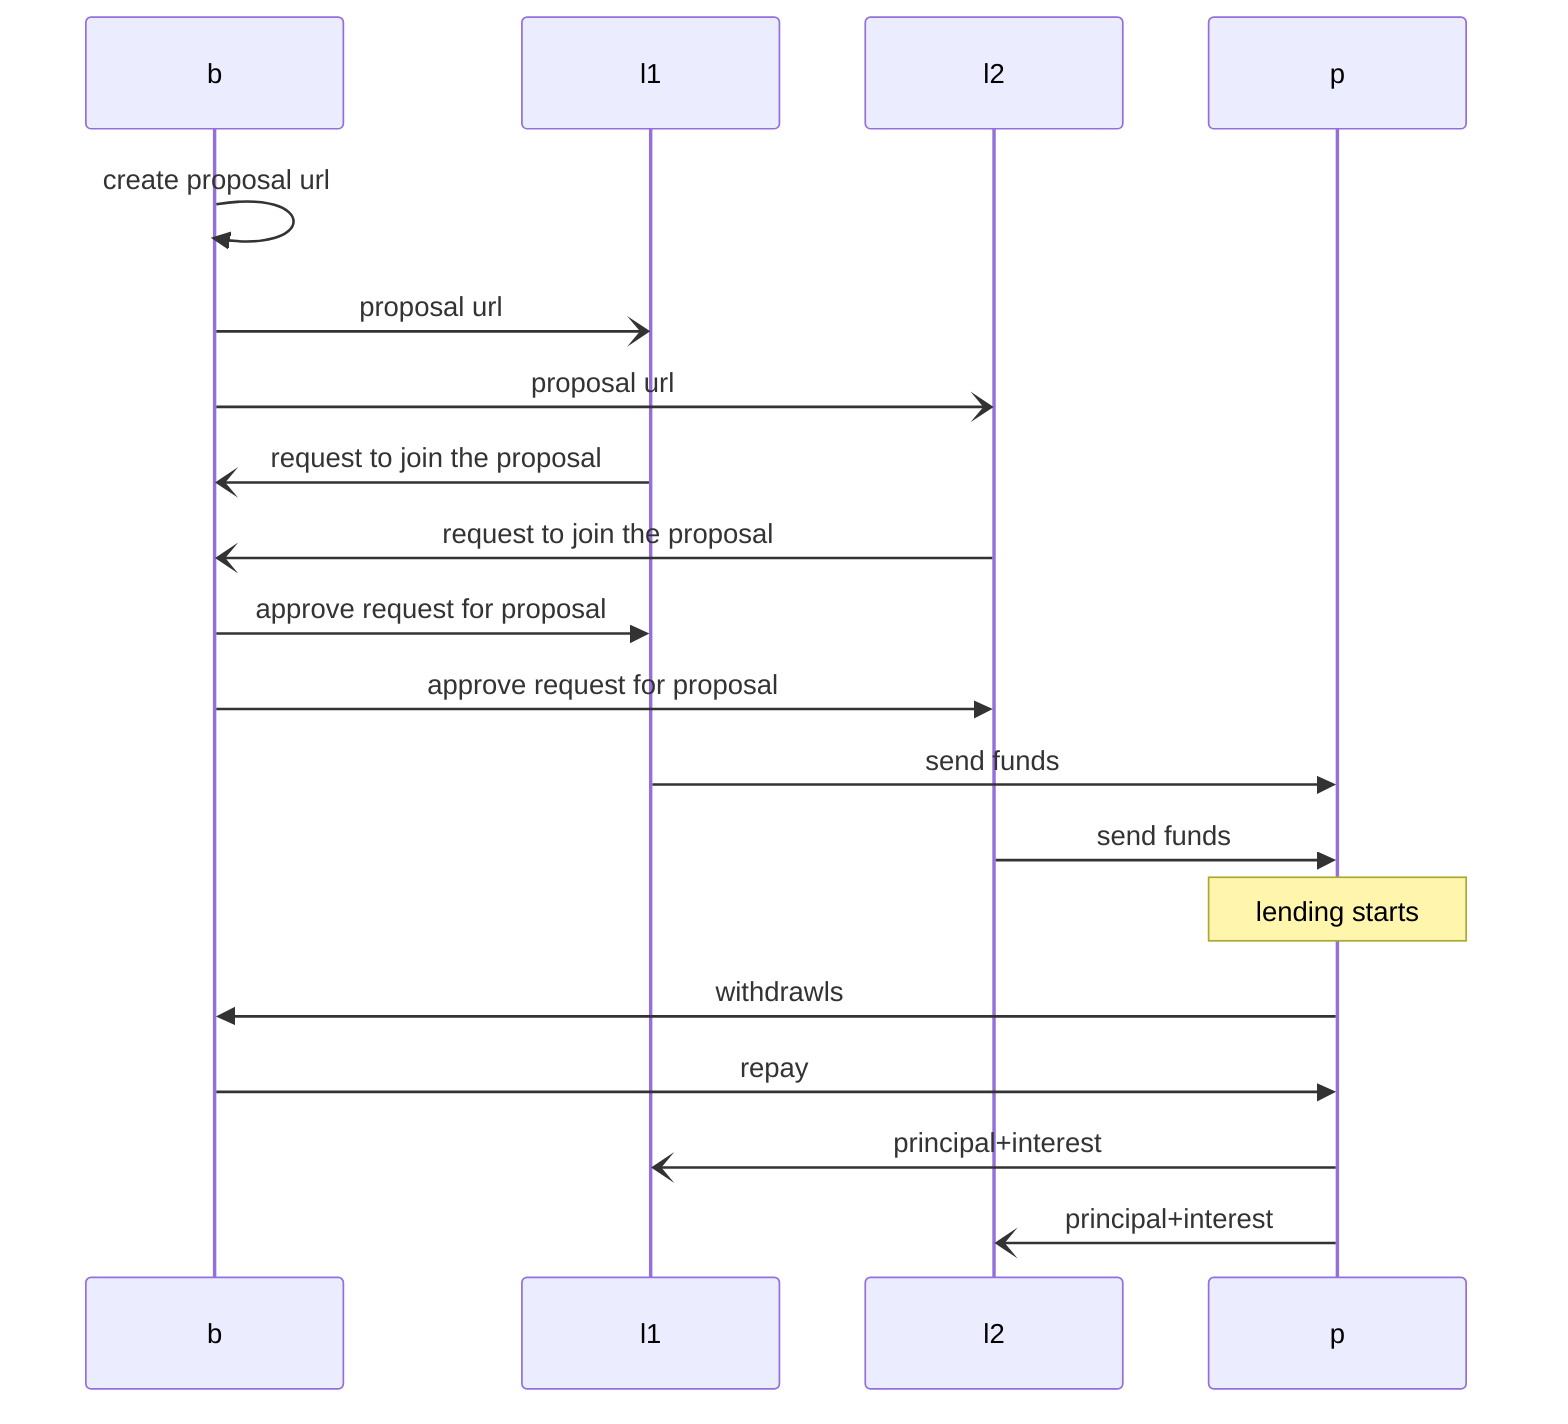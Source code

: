 sequenceDiagram
    participant b
    participant l1
    participant l2
    participant p
    b->>b: create proposal url
    b-)l1: proposal url
    b-)l2: proposal url
    l1-)b: request to join the proposal
    l2-)b: request to join the proposal
    b->>l1: approve request for proposal
    b->>l2: approve request for proposal
    l1->>p: send funds
    l2->>p: send funds
    Note over p: lending starts
    p->>b: withdrawls
    b->>p: repay
    p-)l1: principal+interest
    p-)l2: principal+interest